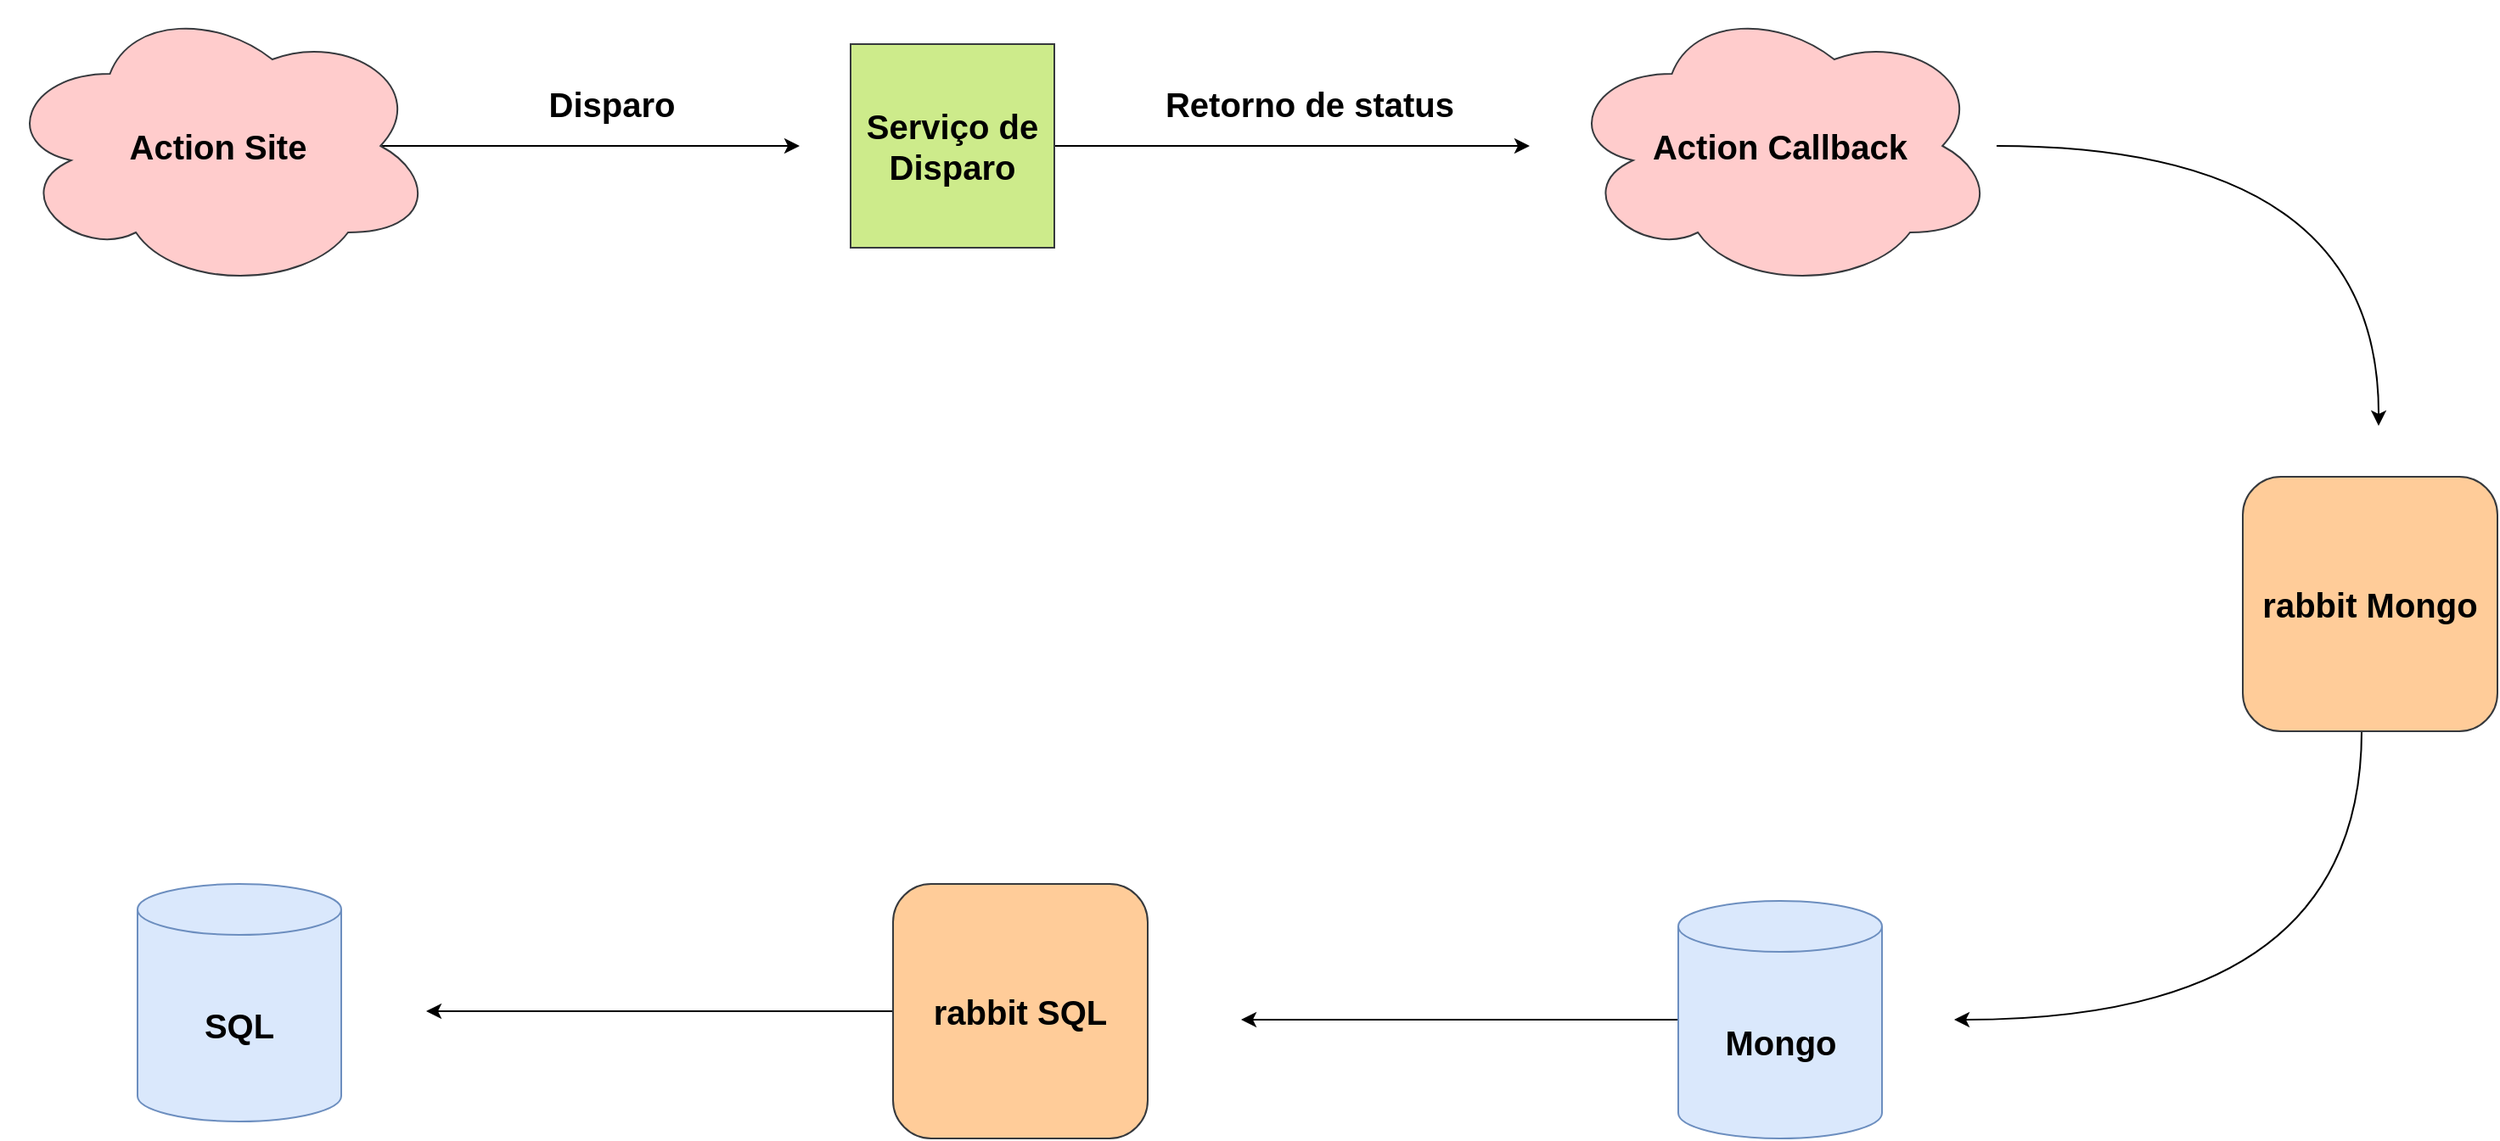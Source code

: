 <mxfile version="20.5.1" type="github">
  <diagram id="ZDGnV2u6HgIc8-NBpoaS" name="Página-1">
    <mxGraphModel dx="1855" dy="1145" grid="1" gridSize="10" guides="1" tooltips="1" connect="1" arrows="1" fold="1" page="1" pageScale="1" pageWidth="1600" pageHeight="900" math="0" shadow="0">
      <root>
        <mxCell id="0" />
        <mxCell id="1" parent="0" />
        <mxCell id="-055bP3nuhrPrPAXyXaf-4" style="edgeStyle=orthogonalEdgeStyle;orthogonalLoop=1;jettySize=auto;html=1;curved=1;" edge="1" parent="1" source="bUYaB74NbpEMKJV3gt0t-32">
          <mxGeometry relative="1" as="geometry">
            <mxPoint x="1180" y="730" as="targetPoint" />
            <Array as="points">
              <mxPoint x="1420" y="730" />
            </Array>
          </mxGeometry>
        </mxCell>
        <mxCell id="bUYaB74NbpEMKJV3gt0t-32" value="&lt;b&gt;rabbit Mongo&lt;/b&gt;" style="whiteSpace=wrap;html=1;aspect=fixed;fontSize=20;fillColor=#ffcc99;strokeColor=#36393d;rounded=1;" parent="1" vertex="1">
          <mxGeometry x="1350" y="410" width="150" height="150" as="geometry" />
        </mxCell>
        <mxCell id="-055bP3nuhrPrPAXyXaf-5" style="edgeStyle=orthogonalEdgeStyle;curved=1;orthogonalLoop=1;jettySize=auto;html=1;" edge="1" parent="1" source="bUYaB74NbpEMKJV3gt0t-14">
          <mxGeometry relative="1" as="geometry">
            <mxPoint x="760" y="730" as="targetPoint" />
          </mxGeometry>
        </mxCell>
        <mxCell id="bUYaB74NbpEMKJV3gt0t-14" value="&lt;b&gt;Mongo&lt;/b&gt;" style="shape=cylinder3;whiteSpace=wrap;html=1;boundedLbl=1;backgroundOutline=1;size=15;fontSize=20;fillColor=#dae8fc;strokeColor=#6c8ebf;" parent="1" vertex="1">
          <mxGeometry x="1017.5" y="660" width="120" height="140" as="geometry" />
        </mxCell>
        <mxCell id="bUYaB74NbpEMKJV3gt0t-15" value="&lt;b&gt;SQL&lt;/b&gt;" style="shape=cylinder3;whiteSpace=wrap;html=1;boundedLbl=1;backgroundOutline=1;size=15;fontSize=20;fillColor=#dae8fc;strokeColor=#6c8ebf;" parent="1" vertex="1">
          <mxGeometry x="110" y="650" width="120" height="140" as="geometry" />
        </mxCell>
        <mxCell id="bUYaB74NbpEMKJV3gt0t-18" value="&lt;b&gt;Disparo&lt;/b&gt;" style="text;html=1;align=center;verticalAlign=middle;resizable=0;points=[];autosize=1;strokeColor=none;fillColor=none;fontSize=20;" parent="1" vertex="1">
          <mxGeometry x="339" y="170" width="100" height="40" as="geometry" />
        </mxCell>
        <mxCell id="bUYaB74NbpEMKJV3gt0t-23" style="edgeStyle=orthogonalEdgeStyle;rounded=0;orthogonalLoop=1;jettySize=auto;html=1;fontSize=20;" parent="1" source="bUYaB74NbpEMKJV3gt0t-19" edge="1">
          <mxGeometry relative="1" as="geometry">
            <mxPoint x="930" y="215" as="targetPoint" />
          </mxGeometry>
        </mxCell>
        <mxCell id="bUYaB74NbpEMKJV3gt0t-19" value="&lt;b&gt;Serviço de Disparo&lt;/b&gt;" style="whiteSpace=wrap;html=1;aspect=fixed;fontSize=20;fillColor=#cdeb8b;strokeColor=#36393d;" parent="1" vertex="1">
          <mxGeometry x="530" y="155" width="120" height="120" as="geometry" />
        </mxCell>
        <mxCell id="bUYaB74NbpEMKJV3gt0t-22" style="edgeStyle=orthogonalEdgeStyle;rounded=0;orthogonalLoop=1;jettySize=auto;html=1;fontSize=20;exitX=0.875;exitY=0.5;exitDx=0;exitDy=0;exitPerimeter=0;" parent="1" source="bUYaB74NbpEMKJV3gt0t-20" edge="1">
          <mxGeometry relative="1" as="geometry">
            <mxPoint x="500" y="215" as="targetPoint" />
          </mxGeometry>
        </mxCell>
        <mxCell id="bUYaB74NbpEMKJV3gt0t-20" value="&lt;b&gt;Action Site&lt;/b&gt;" style="ellipse;shape=cloud;whiteSpace=wrap;html=1;fontSize=20;fillColor=#ffcccc;strokeColor=#36393d;" parent="1" vertex="1">
          <mxGeometry x="30" y="130" width="255" height="170" as="geometry" />
        </mxCell>
        <mxCell id="bUYaB74NbpEMKJV3gt0t-25" value="&lt;font color=&quot;#000000&quot;&gt;&lt;b&gt;Retorno de status&lt;/b&gt;&lt;/font&gt;" style="text;html=1;align=center;verticalAlign=middle;resizable=0;points=[];autosize=1;strokeColor=none;fillColor=none;fontSize=20;fontColor=#FFF;" parent="1" vertex="1">
          <mxGeometry x="705" y="170" width="190" height="40" as="geometry" />
        </mxCell>
        <mxCell id="bUYaB74NbpEMKJV3gt0t-33" style="edgeStyle=orthogonalEdgeStyle;orthogonalLoop=1;jettySize=auto;html=1;fontSize=20;fontColor=#000;curved=1;" parent="1" source="bUYaB74NbpEMKJV3gt0t-28" edge="1">
          <mxGeometry relative="1" as="geometry">
            <mxPoint x="1430" y="380" as="targetPoint" />
          </mxGeometry>
        </mxCell>
        <mxCell id="bUYaB74NbpEMKJV3gt0t-28" value="&lt;b&gt;Action Callback&lt;/b&gt;" style="ellipse;shape=cloud;whiteSpace=wrap;html=1;fontSize=20;fillColor=#ffcccc;strokeColor=#36393d;" parent="1" vertex="1">
          <mxGeometry x="950" y="130" width="255" height="170" as="geometry" />
        </mxCell>
        <mxCell id="-055bP3nuhrPrPAXyXaf-7" style="edgeStyle=orthogonalEdgeStyle;curved=1;orthogonalLoop=1;jettySize=auto;html=1;" edge="1" parent="1" source="-055bP3nuhrPrPAXyXaf-6">
          <mxGeometry relative="1" as="geometry">
            <mxPoint x="280" y="725" as="targetPoint" />
          </mxGeometry>
        </mxCell>
        <mxCell id="-055bP3nuhrPrPAXyXaf-6" value="&lt;b&gt;rabbit SQL&lt;/b&gt;" style="whiteSpace=wrap;html=1;aspect=fixed;fontSize=20;fillColor=#ffcc99;strokeColor=#36393d;rounded=1;" vertex="1" parent="1">
          <mxGeometry x="555" y="650" width="150" height="150" as="geometry" />
        </mxCell>
      </root>
    </mxGraphModel>
  </diagram>
</mxfile>
